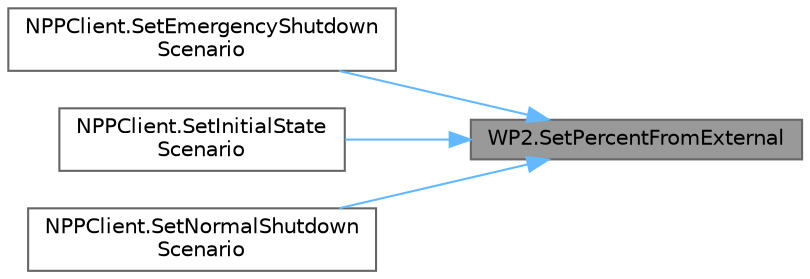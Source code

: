 digraph "WP2.SetPercentFromExternal"
{
 // LATEX_PDF_SIZE
  bgcolor="transparent";
  edge [fontname=Helvetica,fontsize=10,labelfontname=Helvetica,labelfontsize=10];
  node [fontname=Helvetica,fontsize=10,shape=box,height=0.2,width=0.4];
  rankdir="RL";
  Node1 [id="Node000001",label="WP2.SetPercentFromExternal",height=0.2,width=0.4,color="gray40", fillcolor="grey60", style="filled", fontcolor="black",tooltip="This method sets the percentage value of the switch based on an external input."];
  Node1 -> Node2 [id="edge4_Node000001_Node000002",dir="back",color="steelblue1",style="solid",tooltip=" "];
  Node2 [id="Node000002",label="NPPClient.SetEmergencyShutdown\lScenario",height=0.2,width=0.4,color="grey40", fillcolor="white", style="filled",URL="$class_n_p_p_client.html#a04c477b80b7cae1d9f808672102d05a9",tooltip="This method loads the emergency shutdown scenario."];
  Node1 -> Node3 [id="edge5_Node000001_Node000003",dir="back",color="steelblue1",style="solid",tooltip=" "];
  Node3 [id="Node000003",label="NPPClient.SetInitialState\lScenario",height=0.2,width=0.4,color="grey40", fillcolor="white", style="filled",URL="$class_n_p_p_client.html#ab483b9d598a2b44d142baa90e4aba643",tooltip="This method loads the normal startup scenario."];
  Node1 -> Node4 [id="edge6_Node000001_Node000004",dir="back",color="steelblue1",style="solid",tooltip=" "];
  Node4 [id="Node000004",label="NPPClient.SetNormalShutdown\lScenario",height=0.2,width=0.4,color="grey40", fillcolor="white", style="filled",URL="$class_n_p_p_client.html#aeb73c8dc8db1a00c535d18c51c49e8a9",tooltip="This method loads the normal shutdown scenario."];
}
